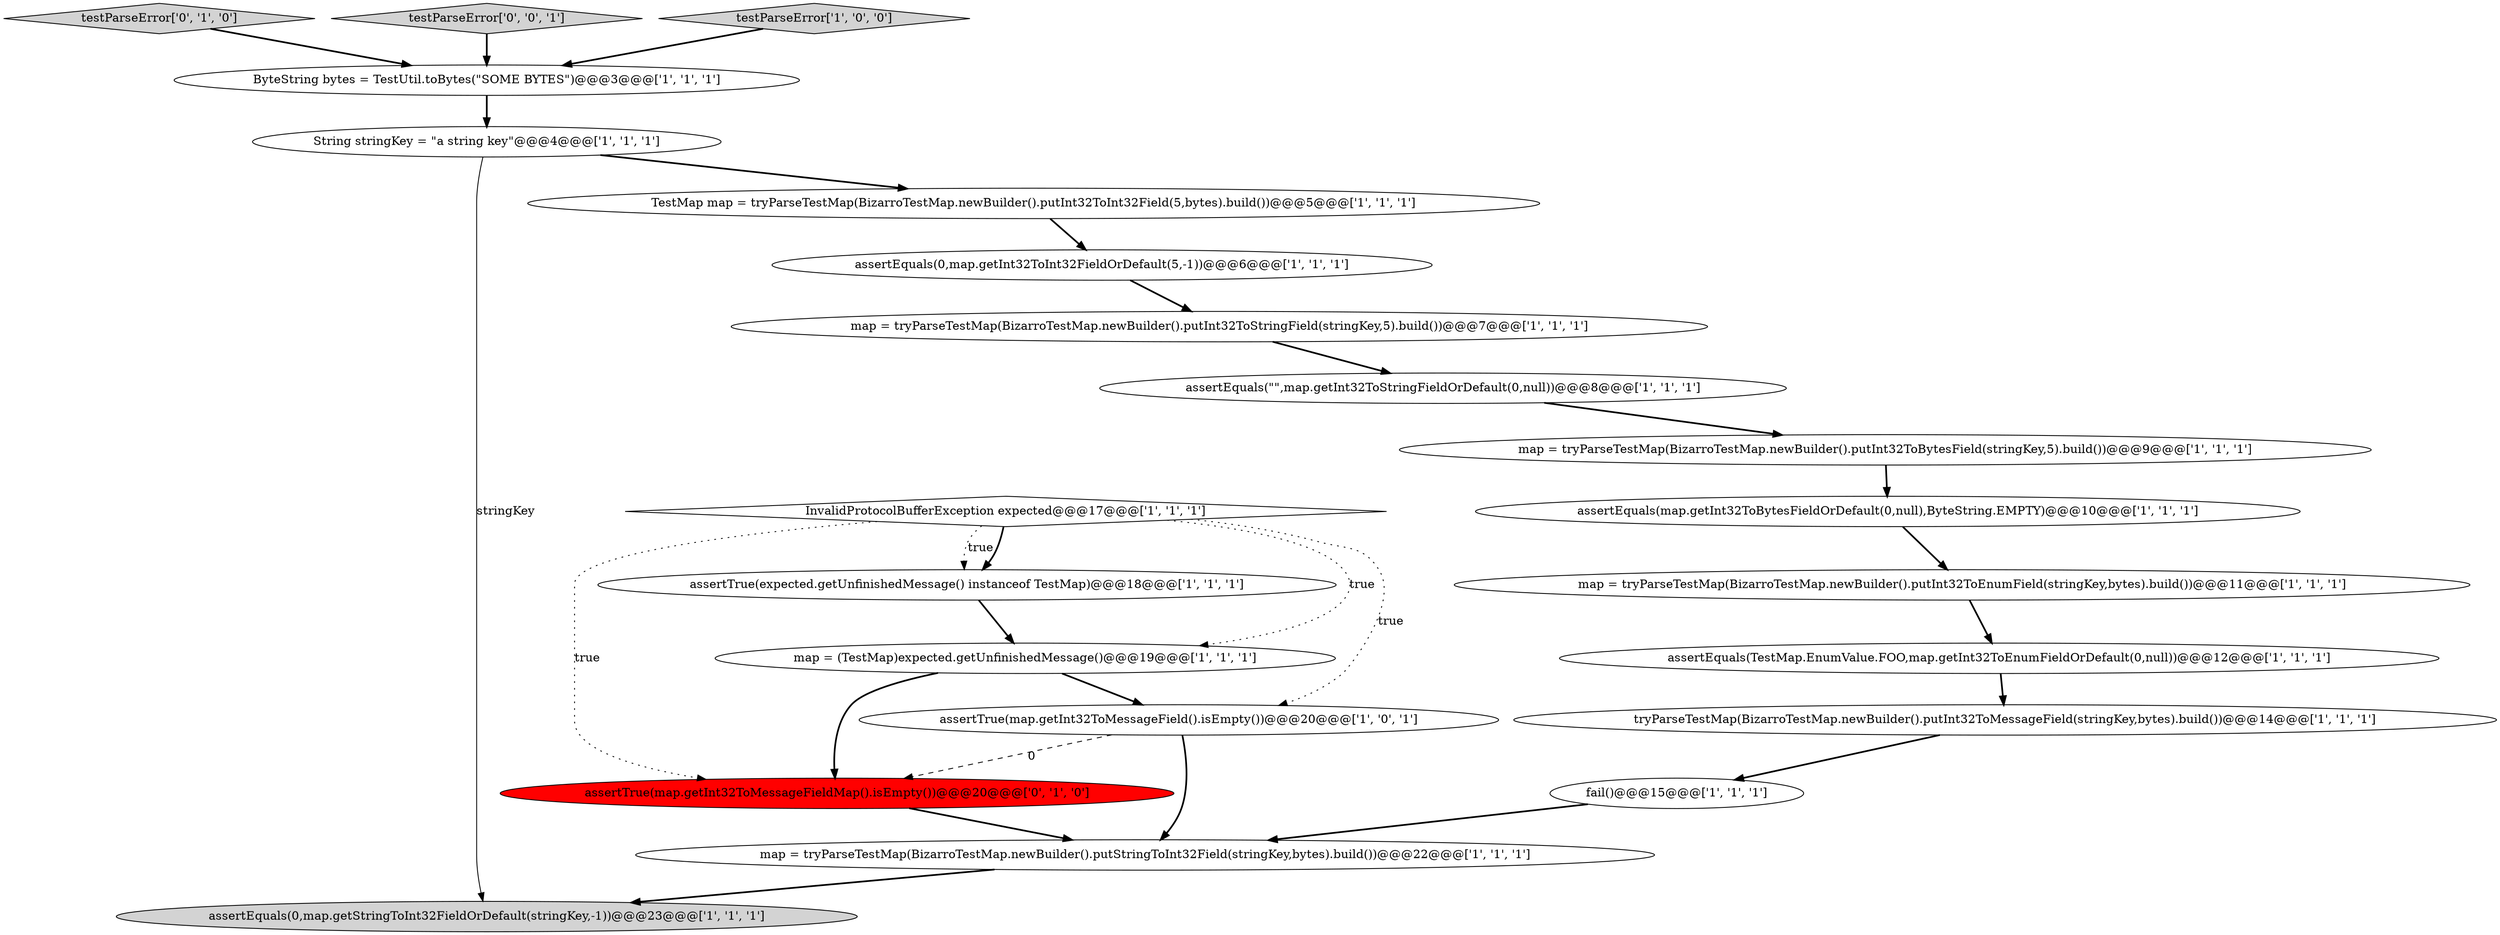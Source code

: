 digraph {
14 [style = filled, label = "tryParseTestMap(BizarroTestMap.newBuilder().putInt32ToMessageField(stringKey,bytes).build())@@@14@@@['1', '1', '1']", fillcolor = white, shape = ellipse image = "AAA0AAABBB1BBB"];
2 [style = filled, label = "assertTrue(map.getInt32ToMessageField().isEmpty())@@@20@@@['1', '0', '1']", fillcolor = white, shape = ellipse image = "AAA0AAABBB1BBB"];
18 [style = filled, label = "map = tryParseTestMap(BizarroTestMap.newBuilder().putInt32ToBytesField(stringKey,5).build())@@@9@@@['1', '1', '1']", fillcolor = white, shape = ellipse image = "AAA0AAABBB1BBB"];
8 [style = filled, label = "TestMap map = tryParseTestMap(BizarroTestMap.newBuilder().putInt32ToInt32Field(5,bytes).build())@@@5@@@['1', '1', '1']", fillcolor = white, shape = ellipse image = "AAA0AAABBB1BBB"];
20 [style = filled, label = "testParseError['0', '1', '0']", fillcolor = lightgray, shape = diamond image = "AAA0AAABBB2BBB"];
21 [style = filled, label = "testParseError['0', '0', '1']", fillcolor = lightgray, shape = diamond image = "AAA0AAABBB3BBB"];
16 [style = filled, label = "assertEquals(\"\",map.getInt32ToStringFieldOrDefault(0,null))@@@8@@@['1', '1', '1']", fillcolor = white, shape = ellipse image = "AAA0AAABBB1BBB"];
0 [style = filled, label = "map = tryParseTestMap(BizarroTestMap.newBuilder().putInt32ToEnumField(stringKey,bytes).build())@@@11@@@['1', '1', '1']", fillcolor = white, shape = ellipse image = "AAA0AAABBB1BBB"];
9 [style = filled, label = "assertEquals(0,map.getInt32ToInt32FieldOrDefault(5,-1))@@@6@@@['1', '1', '1']", fillcolor = white, shape = ellipse image = "AAA0AAABBB1BBB"];
12 [style = filled, label = "InvalidProtocolBufferException expected@@@17@@@['1', '1', '1']", fillcolor = white, shape = diamond image = "AAA0AAABBB1BBB"];
15 [style = filled, label = "map = tryParseTestMap(BizarroTestMap.newBuilder().putStringToInt32Field(stringKey,bytes).build())@@@22@@@['1', '1', '1']", fillcolor = white, shape = ellipse image = "AAA0AAABBB1BBB"];
7 [style = filled, label = "String stringKey = \"a string key\"@@@4@@@['1', '1', '1']", fillcolor = white, shape = ellipse image = "AAA0AAABBB1BBB"];
13 [style = filled, label = "map = (TestMap)expected.getUnfinishedMessage()@@@19@@@['1', '1', '1']", fillcolor = white, shape = ellipse image = "AAA0AAABBB1BBB"];
4 [style = filled, label = "ByteString bytes = TestUtil.toBytes(\"SOME BYTES\")@@@3@@@['1', '1', '1']", fillcolor = white, shape = ellipse image = "AAA0AAABBB1BBB"];
11 [style = filled, label = "fail()@@@15@@@['1', '1', '1']", fillcolor = white, shape = ellipse image = "AAA0AAABBB1BBB"];
6 [style = filled, label = "map = tryParseTestMap(BizarroTestMap.newBuilder().putInt32ToStringField(stringKey,5).build())@@@7@@@['1', '1', '1']", fillcolor = white, shape = ellipse image = "AAA0AAABBB1BBB"];
5 [style = filled, label = "assertEquals(TestMap.EnumValue.FOO,map.getInt32ToEnumFieldOrDefault(0,null))@@@12@@@['1', '1', '1']", fillcolor = white, shape = ellipse image = "AAA0AAABBB1BBB"];
1 [style = filled, label = "testParseError['1', '0', '0']", fillcolor = lightgray, shape = diamond image = "AAA0AAABBB1BBB"];
19 [style = filled, label = "assertTrue(map.getInt32ToMessageFieldMap().isEmpty())@@@20@@@['0', '1', '0']", fillcolor = red, shape = ellipse image = "AAA1AAABBB2BBB"];
10 [style = filled, label = "assertEquals(map.getInt32ToBytesFieldOrDefault(0,null),ByteString.EMPTY)@@@10@@@['1', '1', '1']", fillcolor = white, shape = ellipse image = "AAA0AAABBB1BBB"];
3 [style = filled, label = "assertEquals(0,map.getStringToInt32FieldOrDefault(stringKey,-1))@@@23@@@['1', '1', '1']", fillcolor = lightgray, shape = ellipse image = "AAA0AAABBB1BBB"];
17 [style = filled, label = "assertTrue(expected.getUnfinishedMessage() instanceof TestMap)@@@18@@@['1', '1', '1']", fillcolor = white, shape = ellipse image = "AAA0AAABBB1BBB"];
1->4 [style = bold, label=""];
12->17 [style = dotted, label="true"];
16->18 [style = bold, label=""];
2->19 [style = dashed, label="0"];
7->3 [style = solid, label="stringKey"];
12->17 [style = bold, label=""];
12->2 [style = dotted, label="true"];
5->14 [style = bold, label=""];
7->8 [style = bold, label=""];
15->3 [style = bold, label=""];
4->7 [style = bold, label=""];
11->15 [style = bold, label=""];
20->4 [style = bold, label=""];
9->6 [style = bold, label=""];
13->19 [style = bold, label=""];
12->13 [style = dotted, label="true"];
18->10 [style = bold, label=""];
12->19 [style = dotted, label="true"];
6->16 [style = bold, label=""];
10->0 [style = bold, label=""];
2->15 [style = bold, label=""];
8->9 [style = bold, label=""];
17->13 [style = bold, label=""];
21->4 [style = bold, label=""];
19->15 [style = bold, label=""];
14->11 [style = bold, label=""];
0->5 [style = bold, label=""];
13->2 [style = bold, label=""];
}
